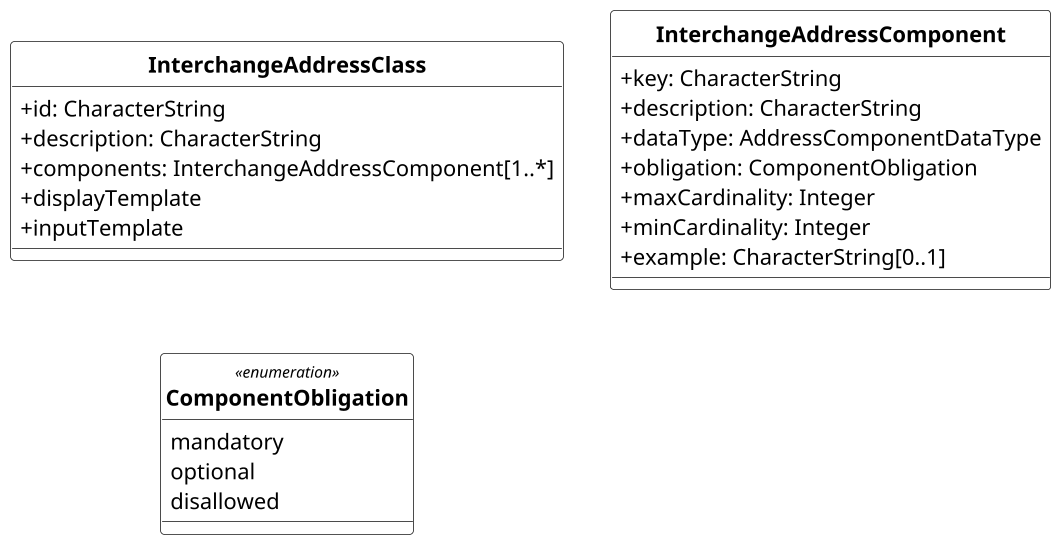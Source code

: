 @startuml AddressClass
/'
Diagram:        AddressClass
DateCreate:     03/05/2019
Description:

Hystory of changes:
> DD/MM/YYYY
    -
    -
'/

'******* CONFIGURATION ************************************************
skinparam classAttributeIconSize 0
skinparam Dpi 150
skinparam Monochrome true
skinparam LineType ortho
skinparam nodesep 30
skinparam ranksep 40
hide circle
/' skinparam CircledCharacterRadius 0 '/
/' skinparam CircledCharacterFontSize 0 '/
skinparam Default {
TextAlignment center
FontName Helvetica
}
skinparam Class {
AttributeIconSize 0
BackgroundColor White
FontStyle bold
StereotypeFontSize 10
}
skinparam Rectangle {
BackgroundColor White
FontStyle bold
FontSize 11
StereotypeFontSize 10
}
skinparam Object {
BackgroundColor White
FontStyle bold
FontSize 11
StereotypeFontSize 10
}

skinparam Entity {
StereotypeFontSize 10
}

'******* CLASS DEFINITION *********************************************
class InterchangeAddressClass{
    +id: CharacterString
    +description: CharacterString
    +components: InterchangeAddressComponent[1..*]
    +displayTemplate
    +inputTemplate
}

class InterchangeAddressComponent{
    +key: CharacterString
    +description: CharacterString
    +dataType: AddressComponentDataType
    +obligation: ComponentObligation
    +maxCardinality: Integer
    +minCardinality: Integer
    +example: CharacterString[0..1]
}

enum ComponentObligation <<enumeration>>{
    mandatory
    optional
    disallowed
}


'******* CLASS RELATIONS **********************************************


@enduml